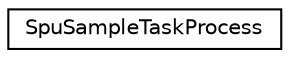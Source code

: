 digraph "Graphical Class Hierarchy"
{
  edge [fontname="Helvetica",fontsize="10",labelfontname="Helvetica",labelfontsize="10"];
  node [fontname="Helvetica",fontsize="10",shape=record];
  rankdir="LR";
  Node1 [label="SpuSampleTaskProcess",height=0.2,width=0.4,color="black", fillcolor="white", style="filled",URL="$class_spu_sample_task_process.html"];
}
